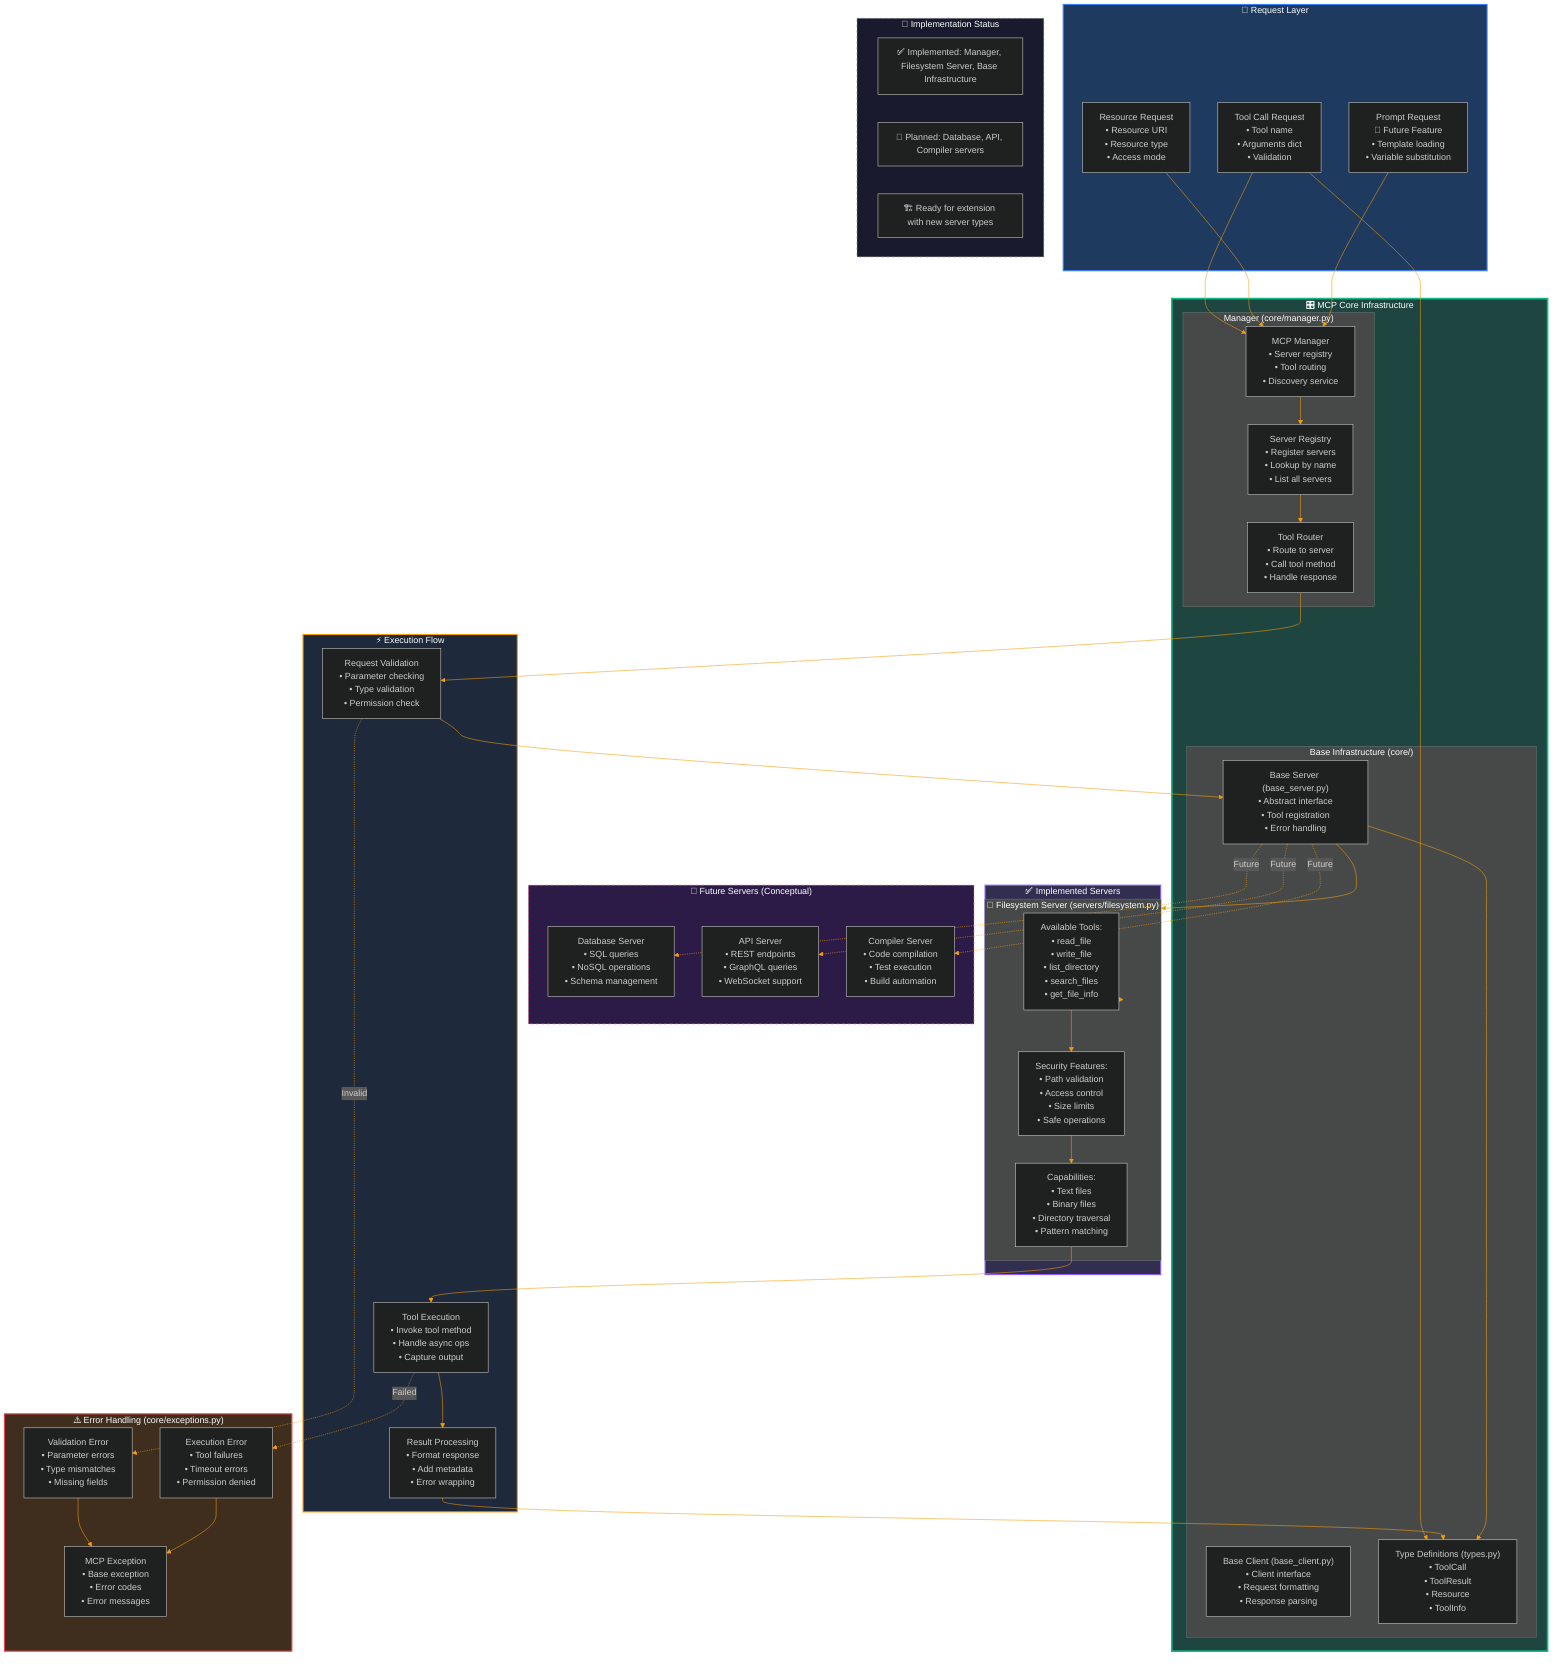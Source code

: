 %%{init: {'theme':'dark', 'themeVariables': { 'primaryColor':'#1f2937', 'primaryTextColor':'#fff', 'primaryBorderColor':'#7C3AED', 'lineColor':'#F59E0B', 'secondaryColor':'#6366F1', 'tertiaryColor':'#10B981'}}}%%

graph TB
    %% MCP Module - Model Context Protocol Implementation
    %% Core infrastructure and filesystem server are implemented
    
    subgraph RequestLayer["📨 Request Layer"]
        ToolCall["Tool Call Request<br/>• Tool name<br/>• Arguments dict<br/>• Validation"]
        
        ResourceRequest["Resource Request<br/>• Resource URI<br/>• Resource type<br/>• Access mode"]
        
        PromptRequest["Prompt Request<br/>🔮 Future Feature<br/>• Template loading<br/>• Variable substitution"]
    end
    
    subgraph MCPCore["🎛️ MCP Core Infrastructure"]
        
        subgraph Manager["Manager (core/manager.py)"]
            MCPManager["MCP Manager<br/>• Server registry<br/>• Tool routing<br/>• Discovery service"]
            
            ServerRegistry["Server Registry<br/>• Register servers<br/>• Lookup by name<br/>• List all servers"]
            
            ToolRouter["Tool Router<br/>• Route to server<br/>• Call tool method<br/>• Handle response"]
        end
        
        subgraph BaseInfrastructure["Base Infrastructure (core/)"]
            BaseServer["Base Server (base_server.py)<br/>• Abstract interface<br/>• Tool registration<br/>• Error handling"]
            
            BaseClient["Base Client (base_client.py)<br/>• Client interface<br/>• Request formatting<br/>• Response parsing"]
            
            TypeDefinitions["Type Definitions (types.py)<br/>• ToolCall<br/>• ToolResult<br/>• Resource<br/>• ToolInfo"]
        end
    end
    
    subgraph ImplementedServers["✅ Implemented Servers"]
        
        subgraph FilesystemServer["📁 Filesystem Server (servers/filesystem.py)"]
            FSTools["Available Tools:<br/>• read_file<br/>• write_file<br/>• list_directory<br/>• search_files<br/>• get_file_info"]
            
            FSSecurity["Security Features:<br/>• Path validation<br/>• Access control<br/>• Size limits<br/>• Safe operations"]
            
            FSCapabilities["Capabilities:<br/>• Text files<br/>• Binary files<br/>• Directory traversal<br/>• Pattern matching"]
        end
    end
    
    subgraph FutureServers["🔮 Future Servers (Conceptual)"]
        DatabaseServer["Database Server<br/>• SQL queries<br/>• NoSQL operations<br/>• Schema management"]
        
        APIServer["API Server<br/>• REST endpoints<br/>• GraphQL queries<br/>• WebSocket support"]
        
        CompilerServer["Compiler Server<br/>• Code compilation<br/>• Test execution<br/>• Build automation"]
    end
    
    subgraph ExecutionFlow["⚡ Execution Flow"]
        RequestValidation["Request Validation<br/>• Parameter checking<br/>• Type validation<br/>• Permission check"]
        
        ToolExecution["Tool Execution<br/>• Invoke tool method<br/>• Handle async ops<br/>• Capture output"]
        
        ResultProcessing["Result Processing<br/>• Format response<br/>• Add metadata<br/>• Error wrapping"]
    end
    
    subgraph ErrorHandling["⚠️ Error Handling (core/exceptions.py)"]
        MCPException["MCP Exception<br/>• Base exception<br/>• Error codes<br/>• Error messages"]
        
        ValidationError["Validation Error<br/>• Parameter errors<br/>• Type mismatches<br/>• Missing fields"]
        
        ExecutionError["Execution Error<br/>• Tool failures<br/>• Timeout errors<br/>• Permission denied"]
    end
    
    %% Main Flow
    ToolCall --> MCPManager
    ResourceRequest --> MCPManager
    PromptRequest --> MCPManager
    
    MCPManager --> ServerRegistry
    ServerRegistry --> ToolRouter
    
    ToolRouter --> RequestValidation
    RequestValidation --> BaseServer
    
    BaseServer --> FilesystemServer
    BaseServer -.->|Future| DatabaseServer
    BaseServer -.->|Future| APIServer
    BaseServer -.->|Future| CompilerServer
    
    FilesystemServer --> FSTools
    FSTools --> FSSecurity
    FSSecurity --> FSCapabilities
    
    FSCapabilities --> ToolExecution
    ToolExecution --> ResultProcessing
    
    %% Error Flow
    RequestValidation -.->|Invalid| ValidationError
    ToolExecution -.->|Failed| ExecutionError
    ValidationError --> MCPException
    ExecutionError --> MCPException
    
    %% Type System
    ToolCall --> TypeDefinitions
    ResultProcessing --> TypeDefinitions
    BaseServer --> TypeDefinitions
    
    style RequestLayer fill:#1e3a5f,stroke:#3b82f6,stroke-width:2px
    style MCPCore fill:#1e453f,stroke:#10b981,stroke-width:3px
    style ImplementedServers fill:#312e4f,stroke:#8b5cf6,stroke-width:2px
    style FutureServers fill:#2d1b47,stroke:#ec4899,stroke-width:1px,stroke-dasharray: 5 5
    style ExecutionFlow fill:#1e293b,stroke:#f59e0b,stroke-width:2px
    style ErrorHandling fill:#3f2e1e,stroke:#ef4444,stroke-width:2px
    
    %% Implementation Status
    subgraph Legend["📌 Implementation Status"]
        Implemented["✅ Implemented: Manager, Filesystem Server, Base Infrastructure"]
        Planned["🔮 Planned: Database, API, Compiler servers"]
        Architecture["🏗️ Ready for extension with new server types"]
    end
    
    style Legend fill:#1a1a2e,stroke:#666,stroke-width:1px,stroke-dasharray: 5 5